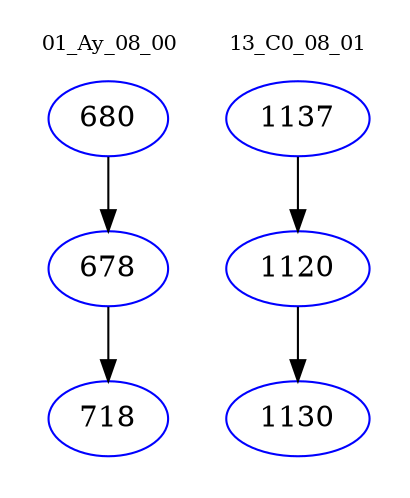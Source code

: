 digraph{
subgraph cluster_0 {
color = white
label = "01_Ay_08_00";
fontsize=10;
T0_680 [label="680", color="blue"]
T0_680 -> T0_678 [color="black"]
T0_678 [label="678", color="blue"]
T0_678 -> T0_718 [color="black"]
T0_718 [label="718", color="blue"]
}
subgraph cluster_1 {
color = white
label = "13_C0_08_01";
fontsize=10;
T1_1137 [label="1137", color="blue"]
T1_1137 -> T1_1120 [color="black"]
T1_1120 [label="1120", color="blue"]
T1_1120 -> T1_1130 [color="black"]
T1_1130 [label="1130", color="blue"]
}
}
